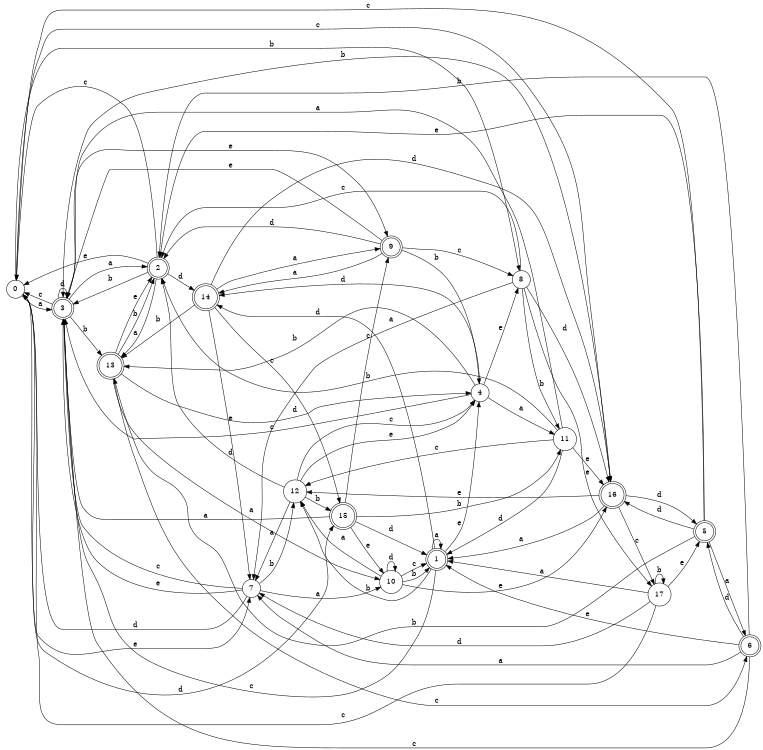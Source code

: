 digraph n15_8 {
__start0 [label="" shape="none"];

rankdir=LR;
size="8,5";

s0 [style="filled", color="black", fillcolor="white" shape="circle", label="0"];
s1 [style="rounded,filled", color="black", fillcolor="white" shape="doublecircle", label="1"];
s2 [style="rounded,filled", color="black", fillcolor="white" shape="doublecircle", label="2"];
s3 [style="rounded,filled", color="black", fillcolor="white" shape="doublecircle", label="3"];
s4 [style="filled", color="black", fillcolor="white" shape="circle", label="4"];
s5 [style="rounded,filled", color="black", fillcolor="white" shape="doublecircle", label="5"];
s6 [style="rounded,filled", color="black", fillcolor="white" shape="doublecircle", label="6"];
s7 [style="filled", color="black", fillcolor="white" shape="circle", label="7"];
s8 [style="filled", color="black", fillcolor="white" shape="circle", label="8"];
s9 [style="rounded,filled", color="black", fillcolor="white" shape="doublecircle", label="9"];
s10 [style="filled", color="black", fillcolor="white" shape="circle", label="10"];
s11 [style="filled", color="black", fillcolor="white" shape="circle", label="11"];
s12 [style="filled", color="black", fillcolor="white" shape="circle", label="12"];
s13 [style="rounded,filled", color="black", fillcolor="white" shape="doublecircle", label="13"];
s14 [style="rounded,filled", color="black", fillcolor="white" shape="doublecircle", label="14"];
s15 [style="rounded,filled", color="black", fillcolor="white" shape="doublecircle", label="15"];
s16 [style="rounded,filled", color="black", fillcolor="white" shape="doublecircle", label="16"];
s17 [style="filled", color="black", fillcolor="white" shape="circle", label="17"];
s0 -> s3 [label="a"];
s0 -> s8 [label="b"];
s0 -> s16 [label="c"];
s0 -> s15 [label="d"];
s0 -> s7 [label="e"];
s1 -> s1 [label="a"];
s1 -> s12 [label="b"];
s1 -> s3 [label="c"];
s1 -> s14 [label="d"];
s1 -> s4 [label="e"];
s2 -> s13 [label="a"];
s2 -> s3 [label="b"];
s2 -> s0 [label="c"];
s2 -> s14 [label="d"];
s2 -> s0 [label="e"];
s3 -> s2 [label="a"];
s3 -> s13 [label="b"];
s3 -> s0 [label="c"];
s3 -> s3 [label="d"];
s3 -> s9 [label="e"];
s4 -> s11 [label="a"];
s4 -> s13 [label="b"];
s4 -> s3 [label="c"];
s4 -> s14 [label="d"];
s4 -> s8 [label="e"];
s5 -> s6 [label="a"];
s5 -> s13 [label="b"];
s5 -> s0 [label="c"];
s5 -> s16 [label="d"];
s5 -> s2 [label="e"];
s6 -> s7 [label="a"];
s6 -> s2 [label="b"];
s6 -> s3 [label="c"];
s6 -> s5 [label="d"];
s6 -> s1 [label="e"];
s7 -> s10 [label="a"];
s7 -> s12 [label="b"];
s7 -> s3 [label="c"];
s7 -> s0 [label="d"];
s7 -> s3 [label="e"];
s8 -> s7 [label="a"];
s8 -> s11 [label="b"];
s8 -> s2 [label="c"];
s8 -> s16 [label="d"];
s8 -> s17 [label="e"];
s9 -> s14 [label="a"];
s9 -> s4 [label="b"];
s9 -> s8 [label="c"];
s9 -> s2 [label="d"];
s9 -> s3 [label="e"];
s10 -> s12 [label="a"];
s10 -> s1 [label="b"];
s10 -> s1 [label="c"];
s10 -> s10 [label="d"];
s10 -> s16 [label="e"];
s11 -> s3 [label="a"];
s11 -> s2 [label="b"];
s11 -> s12 [label="c"];
s11 -> s1 [label="d"];
s11 -> s16 [label="e"];
s12 -> s7 [label="a"];
s12 -> s15 [label="b"];
s12 -> s4 [label="c"];
s12 -> s2 [label="d"];
s12 -> s4 [label="e"];
s13 -> s10 [label="a"];
s13 -> s2 [label="b"];
s13 -> s6 [label="c"];
s13 -> s4 [label="d"];
s13 -> s2 [label="e"];
s14 -> s9 [label="a"];
s14 -> s13 [label="b"];
s14 -> s15 [label="c"];
s14 -> s16 [label="d"];
s14 -> s7 [label="e"];
s15 -> s3 [label="a"];
s15 -> s11 [label="b"];
s15 -> s9 [label="c"];
s15 -> s1 [label="d"];
s15 -> s10 [label="e"];
s16 -> s1 [label="a"];
s16 -> s3 [label="b"];
s16 -> s17 [label="c"];
s16 -> s5 [label="d"];
s16 -> s12 [label="e"];
s17 -> s1 [label="a"];
s17 -> s17 [label="b"];
s17 -> s0 [label="c"];
s17 -> s7 [label="d"];
s17 -> s5 [label="e"];

}